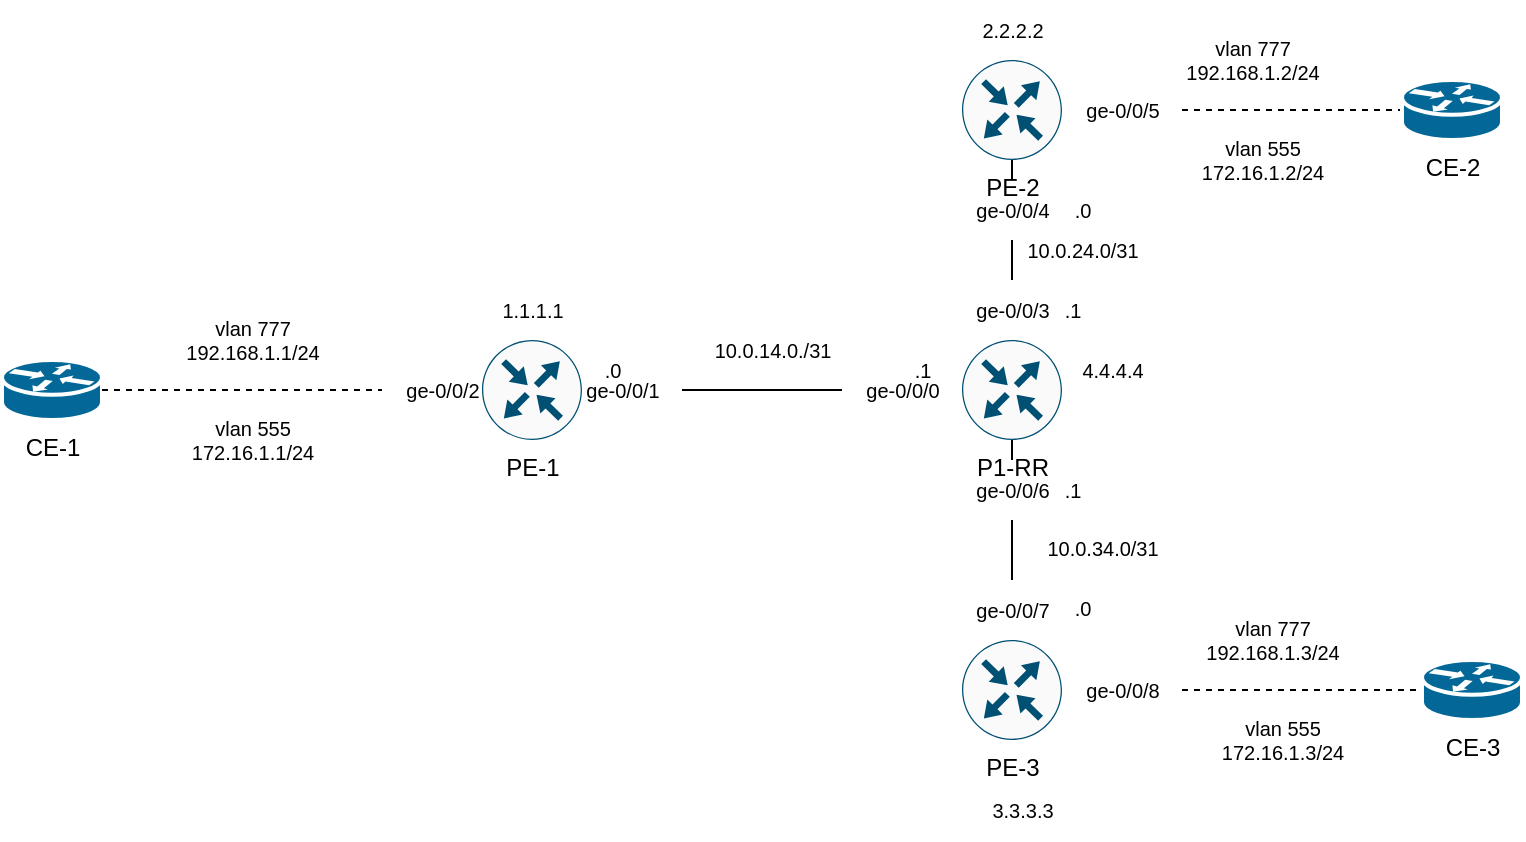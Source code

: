 <mxfile version="20.5.3" type="github">
  <diagram id="2Gvp9s0XhHdzNjSNC6kU" name="Страница 1">
    <mxGraphModel dx="1102" dy="614" grid="1" gridSize="10" guides="1" tooltips="1" connect="1" arrows="1" fold="1" page="1" pageScale="1" pageWidth="1169" pageHeight="827" math="0" shadow="0">
      <root>
        <mxCell id="0" />
        <mxCell id="1" parent="0" />
        <mxCell id="vkuwil8Yssh3UNzR4T3k-17" value="" style="rounded=0;orthogonalLoop=1;jettySize=auto;html=1;exitX=0.5;exitY=1;exitDx=0;exitDy=0;exitPerimeter=0;entryX=0.5;entryY=0;entryDx=0;entryDy=0;entryPerimeter=0;endArrow=none;endFill=0;startArrow=none;" edge="1" parent="1" source="vkuwil8Yssh3UNzR4T3k-26" target="vkuwil8Yssh3UNzR4T3k-12">
          <mxGeometry relative="1" as="geometry">
            <mxPoint x="705" y="360" as="sourcePoint" />
            <mxPoint x="705" y="460" as="targetPoint" />
          </mxGeometry>
        </mxCell>
        <mxCell id="vkuwil8Yssh3UNzR4T3k-12" value="&lt;font style=&quot;font-size: 10px;&quot;&gt;ge-0/0/7&lt;/font&gt;" style="text;html=1;align=center;verticalAlign=middle;resizable=0;points=[];autosize=1;strokeColor=none;fillColor=none;" vertex="1" parent="1">
          <mxGeometry x="675" y="430" width="60" height="30" as="geometry" />
        </mxCell>
        <mxCell id="geGut3hMDGgpKj2TkLmg-8" style="rounded=0;orthogonalLoop=1;jettySize=auto;html=1;exitX=0;exitY=0.5;exitDx=0;exitDy=0;exitPerimeter=0;entryX=1;entryY=0.5;entryDx=0;entryDy=0;entryPerimeter=0;startArrow=none;startFill=0;endArrow=none;endFill=0;" parent="1" source="vkuwil8Yssh3UNzR4T3k-10" target="geGut3hMDGgpKj2TkLmg-4" edge="1">
          <mxGeometry relative="1" as="geometry" />
        </mxCell>
        <mxCell id="geGut3hMDGgpKj2TkLmg-9" style="edgeStyle=orthogonalEdgeStyle;rounded=0;orthogonalLoop=1;jettySize=auto;html=1;exitX=0.5;exitY=0;exitDx=0;exitDy=0;exitPerimeter=0;entryX=0.5;entryY=1;entryDx=0;entryDy=0;entryPerimeter=0;endArrow=none;endFill=0;startArrow=none;" parent="1" source="vkuwil8Yssh3UNzR4T3k-15" target="geGut3hMDGgpKj2TkLmg-2" edge="1">
          <mxGeometry relative="1" as="geometry" />
        </mxCell>
        <mxCell id="geGut3hMDGgpKj2TkLmg-10" style="rounded=0;orthogonalLoop=1;jettySize=auto;html=1;exitX=0.5;exitY=1;exitDx=0;exitDy=0;exitPerimeter=0;entryX=0.5;entryY=0;entryDx=0;entryDy=0;entryPerimeter=0;endArrow=none;endFill=0;startArrow=none;" parent="1" source="vkuwil8Yssh3UNzR4T3k-12" target="geGut3hMDGgpKj2TkLmg-3" edge="1">
          <mxGeometry relative="1" as="geometry" />
        </mxCell>
        <mxCell id="geGut3hMDGgpKj2TkLmg-1" value="P1-RR" style="sketch=0;points=[[0.5,0,0],[1,0.5,0],[0.5,1,0],[0,0.5,0],[0.145,0.145,0],[0.856,0.145,0],[0.855,0.856,0],[0.145,0.855,0]];verticalLabelPosition=bottom;html=1;verticalAlign=top;aspect=fixed;align=center;pointerEvents=1;shape=mxgraph.cisco19.rect;prIcon=router;fillColor=#FAFAFA;strokeColor=#005073;" parent="1" vertex="1">
          <mxGeometry x="680" y="310" width="50" height="50" as="geometry" />
        </mxCell>
        <mxCell id="vkuwil8Yssh3UNzR4T3k-5" style="edgeStyle=orthogonalEdgeStyle;rounded=0;orthogonalLoop=1;jettySize=auto;html=1;dashed=1;endArrow=none;endFill=0;startArrow=none;" edge="1" parent="1" source="vkuwil8Yssh3UNzR4T3k-22" target="vkuwil8Yssh3UNzR4T3k-1">
          <mxGeometry relative="1" as="geometry" />
        </mxCell>
        <mxCell id="geGut3hMDGgpKj2TkLmg-2" value="PE-2" style="sketch=0;points=[[0.5,0,0],[1,0.5,0],[0.5,1,0],[0,0.5,0],[0.145,0.145,0],[0.856,0.145,0],[0.855,0.856,0],[0.145,0.855,0]];verticalLabelPosition=bottom;html=1;verticalAlign=top;aspect=fixed;align=center;pointerEvents=1;shape=mxgraph.cisco19.rect;prIcon=router;fillColor=#FAFAFA;strokeColor=#005073;" parent="1" vertex="1">
          <mxGeometry x="680" y="170" width="50" height="50" as="geometry" />
        </mxCell>
        <mxCell id="vkuwil8Yssh3UNzR4T3k-8" style="edgeStyle=orthogonalEdgeStyle;rounded=0;orthogonalLoop=1;jettySize=auto;html=1;exitX=1;exitY=0.5;exitDx=0;exitDy=0;exitPerimeter=0;entryX=0;entryY=0.5;entryDx=0;entryDy=0;entryPerimeter=0;dashed=1;endArrow=none;endFill=0;startArrow=none;" edge="1" parent="1" source="vkuwil8Yssh3UNzR4T3k-24" target="vkuwil8Yssh3UNzR4T3k-3">
          <mxGeometry relative="1" as="geometry" />
        </mxCell>
        <mxCell id="geGut3hMDGgpKj2TkLmg-3" value="PE-3" style="sketch=0;points=[[0.5,0,0],[1,0.5,0],[0.5,1,0],[0,0.5,0],[0.145,0.145,0],[0.856,0.145,0],[0.855,0.856,0],[0.145,0.855,0]];verticalLabelPosition=bottom;html=1;verticalAlign=top;aspect=fixed;align=center;pointerEvents=1;shape=mxgraph.cisco19.rect;prIcon=router;fillColor=#FAFAFA;strokeColor=#005073;" parent="1" vertex="1">
          <mxGeometry x="680" y="460" width="50" height="50" as="geometry" />
        </mxCell>
        <mxCell id="geGut3hMDGgpKj2TkLmg-4" value="PE-1" style="sketch=0;points=[[0.5,0,0],[1,0.5,0],[0.5,1,0],[0,0.5,0],[0.145,0.145,0],[0.856,0.145,0],[0.855,0.856,0],[0.145,0.855,0]];verticalLabelPosition=bottom;html=1;verticalAlign=top;aspect=fixed;align=center;pointerEvents=1;shape=mxgraph.cisco19.rect;prIcon=router;fillColor=#FAFAFA;strokeColor=#005073;" parent="1" vertex="1">
          <mxGeometry x="440" y="310" width="50" height="50" as="geometry" />
        </mxCell>
        <mxCell id="vkuwil8Yssh3UNzR4T3k-1" value="CE-2" style="shape=mxgraph.cisco.routers.router;sketch=0;html=1;pointerEvents=1;dashed=0;fillColor=#036897;strokeColor=#ffffff;strokeWidth=2;verticalLabelPosition=bottom;verticalAlign=top;align=center;outlineConnect=0;" vertex="1" parent="1">
          <mxGeometry x="900" y="180" width="50" height="30" as="geometry" />
        </mxCell>
        <mxCell id="vkuwil8Yssh3UNzR4T3k-2" value="CE-1" style="shape=mxgraph.cisco.routers.router;sketch=0;html=1;pointerEvents=1;dashed=0;fillColor=#036897;strokeColor=#ffffff;strokeWidth=2;verticalLabelPosition=bottom;verticalAlign=top;align=center;outlineConnect=0;" vertex="1" parent="1">
          <mxGeometry x="200" y="320" width="50" height="30" as="geometry" />
        </mxCell>
        <mxCell id="vkuwil8Yssh3UNzR4T3k-3" value="CE-3" style="shape=mxgraph.cisco.routers.router;sketch=0;html=1;pointerEvents=1;dashed=0;fillColor=#036897;strokeColor=#ffffff;strokeWidth=2;verticalLabelPosition=bottom;verticalAlign=top;align=center;outlineConnect=0;" vertex="1" parent="1">
          <mxGeometry x="910" y="470" width="50" height="30" as="geometry" />
        </mxCell>
        <mxCell id="vkuwil8Yssh3UNzR4T3k-13" value="&lt;font style=&quot;font-size: 10px;&quot;&gt;ge-0/0/3&lt;/font&gt;" style="text;html=1;align=center;verticalAlign=middle;resizable=0;points=[];autosize=1;strokeColor=none;fillColor=none;" vertex="1" parent="1">
          <mxGeometry x="675" y="280" width="60" height="30" as="geometry" />
        </mxCell>
        <mxCell id="vkuwil8Yssh3UNzR4T3k-15" value="&lt;font style=&quot;font-size: 10px;&quot;&gt;ge-0/0/4&lt;br&gt;&lt;/font&gt;" style="text;html=1;align=center;verticalAlign=middle;resizable=0;points=[];autosize=1;strokeColor=none;fillColor=none;" vertex="1" parent="1">
          <mxGeometry x="675" y="230" width="60" height="30" as="geometry" />
        </mxCell>
        <mxCell id="vkuwil8Yssh3UNzR4T3k-16" value="" style="edgeStyle=orthogonalEdgeStyle;rounded=0;orthogonalLoop=1;jettySize=auto;html=1;exitX=0.5;exitY=0;exitDx=0;exitDy=0;exitPerimeter=0;entryX=0.5;entryY=1;entryDx=0;entryDy=0;entryPerimeter=0;endArrow=none;endFill=0;startArrow=none;" edge="1" parent="1" source="vkuwil8Yssh3UNzR4T3k-13" target="vkuwil8Yssh3UNzR4T3k-15">
          <mxGeometry relative="1" as="geometry">
            <mxPoint x="705" y="280" as="sourcePoint" />
            <mxPoint x="705" y="220" as="targetPoint" />
          </mxGeometry>
        </mxCell>
        <mxCell id="vkuwil8Yssh3UNzR4T3k-18" value="" style="rounded=0;orthogonalLoop=1;jettySize=auto;html=1;exitX=0;exitY=0.5;exitDx=0;exitDy=0;exitPerimeter=0;entryX=1;entryY=0.5;entryDx=0;entryDy=0;entryPerimeter=0;startArrow=none;startFill=0;endArrow=none;endFill=0;" edge="1" parent="1" source="geGut3hMDGgpKj2TkLmg-1" target="vkuwil8Yssh3UNzR4T3k-9">
          <mxGeometry relative="1" as="geometry">
            <mxPoint x="680" y="335" as="sourcePoint" />
            <mxPoint x="500" y="335" as="targetPoint" />
          </mxGeometry>
        </mxCell>
        <mxCell id="vkuwil8Yssh3UNzR4T3k-9" value="&lt;font style=&quot;font-size: 10px;&quot;&gt;ge-0/0/0&lt;/font&gt;" style="text;html=1;align=center;verticalAlign=middle;resizable=0;points=[];autosize=1;strokeColor=none;fillColor=none;" vertex="1" parent="1">
          <mxGeometry x="620" y="320" width="60" height="30" as="geometry" />
        </mxCell>
        <mxCell id="vkuwil8Yssh3UNzR4T3k-19" value="" style="rounded=0;orthogonalLoop=1;jettySize=auto;html=1;exitX=0;exitY=0.5;exitDx=0;exitDy=0;exitPerimeter=0;entryX=1;entryY=0.5;entryDx=0;entryDy=0;entryPerimeter=0;startArrow=none;startFill=0;endArrow=none;endFill=0;" edge="1" parent="1" source="vkuwil8Yssh3UNzR4T3k-9" target="vkuwil8Yssh3UNzR4T3k-10">
          <mxGeometry relative="1" as="geometry">
            <mxPoint x="620" y="335" as="sourcePoint" />
            <mxPoint x="500" y="335" as="targetPoint" />
          </mxGeometry>
        </mxCell>
        <mxCell id="vkuwil8Yssh3UNzR4T3k-10" value="&lt;font style=&quot;font-size: 10px;&quot;&gt;ge-0/0/1&lt;/font&gt;" style="text;html=1;align=center;verticalAlign=middle;resizable=0;points=[];autosize=1;strokeColor=none;fillColor=none;" vertex="1" parent="1">
          <mxGeometry x="480" y="320" width="60" height="30" as="geometry" />
        </mxCell>
        <mxCell id="vkuwil8Yssh3UNzR4T3k-20" value="&lt;font style=&quot;font-size: 10px;&quot;&gt;ge-0/0/2&lt;/font&gt;" style="text;html=1;align=center;verticalAlign=middle;resizable=0;points=[];autosize=1;strokeColor=none;fillColor=none;" vertex="1" parent="1">
          <mxGeometry x="390" y="320" width="60" height="30" as="geometry" />
        </mxCell>
        <mxCell id="vkuwil8Yssh3UNzR4T3k-21" value="" style="edgeStyle=orthogonalEdgeStyle;rounded=0;orthogonalLoop=1;jettySize=auto;html=1;entryX=0;entryY=0.5;entryDx=0;entryDy=0;entryPerimeter=0;endArrow=none;endFill=0;dashed=1;" edge="1" parent="1" source="vkuwil8Yssh3UNzR4T3k-2" target="vkuwil8Yssh3UNzR4T3k-20">
          <mxGeometry relative="1" as="geometry">
            <mxPoint x="250" y="335" as="sourcePoint" />
            <mxPoint x="450" y="335" as="targetPoint" />
          </mxGeometry>
        </mxCell>
        <mxCell id="vkuwil8Yssh3UNzR4T3k-22" value="&lt;font style=&quot;font-size: 10px;&quot;&gt;ge-0/0/5&lt;/font&gt;" style="text;html=1;align=center;verticalAlign=middle;resizable=0;points=[];autosize=1;strokeColor=none;fillColor=none;" vertex="1" parent="1">
          <mxGeometry x="730" y="180" width="60" height="30" as="geometry" />
        </mxCell>
        <mxCell id="vkuwil8Yssh3UNzR4T3k-24" value="&lt;font style=&quot;font-size: 10px;&quot;&gt;ge-0/0/8&lt;/font&gt;" style="text;html=1;align=center;verticalAlign=middle;resizable=0;points=[];autosize=1;strokeColor=none;fillColor=none;" vertex="1" parent="1">
          <mxGeometry x="730" y="470" width="60" height="30" as="geometry" />
        </mxCell>
        <mxCell id="vkuwil8Yssh3UNzR4T3k-25" value="" style="edgeStyle=orthogonalEdgeStyle;rounded=0;orthogonalLoop=1;jettySize=auto;html=1;exitX=1;exitY=0.5;exitDx=0;exitDy=0;exitPerimeter=0;entryX=0;entryY=0.5;entryDx=0;entryDy=0;entryPerimeter=0;dashed=1;endArrow=none;endFill=0;" edge="1" parent="1" source="geGut3hMDGgpKj2TkLmg-3" target="vkuwil8Yssh3UNzR4T3k-24">
          <mxGeometry relative="1" as="geometry">
            <mxPoint x="730" y="485" as="sourcePoint" />
            <mxPoint x="910" y="485" as="targetPoint" />
          </mxGeometry>
        </mxCell>
        <mxCell id="vkuwil8Yssh3UNzR4T3k-26" value="&lt;font style=&quot;font-size: 10px;&quot;&gt;ge-0/0/6&lt;/font&gt;" style="text;html=1;align=center;verticalAlign=middle;resizable=0;points=[];autosize=1;strokeColor=none;fillColor=none;" vertex="1" parent="1">
          <mxGeometry x="675" y="370" width="60" height="30" as="geometry" />
        </mxCell>
        <mxCell id="vkuwil8Yssh3UNzR4T3k-27" value="" style="rounded=0;orthogonalLoop=1;jettySize=auto;html=1;exitX=0.5;exitY=1;exitDx=0;exitDy=0;exitPerimeter=0;entryX=0.5;entryY=0;entryDx=0;entryDy=0;entryPerimeter=0;endArrow=none;endFill=0;" edge="1" parent="1" source="geGut3hMDGgpKj2TkLmg-1" target="vkuwil8Yssh3UNzR4T3k-26">
          <mxGeometry relative="1" as="geometry">
            <mxPoint x="705" y="360" as="sourcePoint" />
            <mxPoint x="705" y="430" as="targetPoint" />
          </mxGeometry>
        </mxCell>
        <mxCell id="vkuwil8Yssh3UNzR4T3k-28" value="1.1.1.1" style="text;html=1;align=center;verticalAlign=middle;resizable=0;points=[];autosize=1;strokeColor=none;fillColor=none;fontSize=10;" vertex="1" parent="1">
          <mxGeometry x="440" y="280" width="50" height="30" as="geometry" />
        </mxCell>
        <mxCell id="vkuwil8Yssh3UNzR4T3k-29" value="2.2.2.2" style="text;html=1;align=center;verticalAlign=middle;resizable=0;points=[];autosize=1;strokeColor=none;fillColor=none;fontSize=10;" vertex="1" parent="1">
          <mxGeometry x="680" y="140" width="50" height="30" as="geometry" />
        </mxCell>
        <mxCell id="vkuwil8Yssh3UNzR4T3k-30" value="3.3.3.3" style="text;html=1;align=center;verticalAlign=middle;resizable=0;points=[];autosize=1;strokeColor=none;fillColor=none;fontSize=10;" vertex="1" parent="1">
          <mxGeometry x="685" y="530" width="50" height="30" as="geometry" />
        </mxCell>
        <mxCell id="vkuwil8Yssh3UNzR4T3k-31" value="4.4.4.4" style="text;html=1;align=center;verticalAlign=middle;resizable=0;points=[];autosize=1;strokeColor=none;fillColor=none;fontSize=10;" vertex="1" parent="1">
          <mxGeometry x="730" y="310" width="50" height="30" as="geometry" />
        </mxCell>
        <mxCell id="vkuwil8Yssh3UNzR4T3k-33" value="10.0.24.0/31" style="text;html=1;align=center;verticalAlign=middle;resizable=0;points=[];autosize=1;strokeColor=none;fillColor=none;fontSize=10;" vertex="1" parent="1">
          <mxGeometry x="700" y="250" width="80" height="30" as="geometry" />
        </mxCell>
        <mxCell id="vkuwil8Yssh3UNzR4T3k-34" value="10.0.34.0/31" style="text;html=1;align=center;verticalAlign=middle;resizable=0;points=[];autosize=1;strokeColor=none;fillColor=none;fontSize=10;" vertex="1" parent="1">
          <mxGeometry x="710" y="399" width="80" height="30" as="geometry" />
        </mxCell>
        <mxCell id="vkuwil8Yssh3UNzR4T3k-36" value="10.0.14.0./31" style="text;html=1;align=center;verticalAlign=middle;resizable=0;points=[];autosize=1;strokeColor=none;fillColor=none;fontSize=10;" vertex="1" parent="1">
          <mxGeometry x="544.5" y="300" width="80" height="30" as="geometry" />
        </mxCell>
        <mxCell id="vkuwil8Yssh3UNzR4T3k-37" value=".0" style="text;html=1;align=center;verticalAlign=middle;resizable=0;points=[];autosize=1;strokeColor=none;fillColor=none;fontSize=10;" vertex="1" parent="1">
          <mxGeometry x="490" y="310" width="30" height="30" as="geometry" />
        </mxCell>
        <mxCell id="vkuwil8Yssh3UNzR4T3k-38" value=".0" style="text;html=1;align=center;verticalAlign=middle;resizable=0;points=[];autosize=1;strokeColor=none;fillColor=none;fontSize=10;" vertex="1" parent="1">
          <mxGeometry x="725" y="230" width="30" height="30" as="geometry" />
        </mxCell>
        <mxCell id="vkuwil8Yssh3UNzR4T3k-39" value=".0" style="text;html=1;align=center;verticalAlign=middle;resizable=0;points=[];autosize=1;strokeColor=none;fillColor=none;fontSize=10;" vertex="1" parent="1">
          <mxGeometry x="725" y="429" width="30" height="30" as="geometry" />
        </mxCell>
        <mxCell id="vkuwil8Yssh3UNzR4T3k-40" value=".1" style="text;html=1;align=center;verticalAlign=middle;resizable=0;points=[];autosize=1;strokeColor=none;fillColor=none;fontSize=10;" vertex="1" parent="1">
          <mxGeometry x="645" y="310" width="30" height="30" as="geometry" />
        </mxCell>
        <mxCell id="vkuwil8Yssh3UNzR4T3k-41" value=".1" style="text;html=1;align=center;verticalAlign=middle;resizable=0;points=[];autosize=1;strokeColor=none;fillColor=none;fontSize=10;" vertex="1" parent="1">
          <mxGeometry x="720" y="370" width="30" height="30" as="geometry" />
        </mxCell>
        <mxCell id="vkuwil8Yssh3UNzR4T3k-42" value=".1" style="text;html=1;align=center;verticalAlign=middle;resizable=0;points=[];autosize=1;strokeColor=none;fillColor=none;fontSize=10;" vertex="1" parent="1">
          <mxGeometry x="720" y="280" width="30" height="30" as="geometry" />
        </mxCell>
        <mxCell id="vkuwil8Yssh3UNzR4T3k-45" value="vlan 777&lt;br&gt;192.168.1.2/24" style="text;html=1;align=center;verticalAlign=middle;resizable=0;points=[];autosize=1;strokeColor=none;fillColor=none;fontSize=10;" vertex="1" parent="1">
          <mxGeometry x="780" y="150" width="90" height="40" as="geometry" />
        </mxCell>
        <mxCell id="vkuwil8Yssh3UNzR4T3k-46" value="vlan 777&lt;br&gt;192.168.1.3/24" style="text;html=1;align=center;verticalAlign=middle;resizable=0;points=[];autosize=1;strokeColor=none;fillColor=none;fontSize=10;" vertex="1" parent="1">
          <mxGeometry x="790" y="440" width="90" height="40" as="geometry" />
        </mxCell>
        <mxCell id="vkuwil8Yssh3UNzR4T3k-47" value="vlan 777&lt;br&gt;192.168.1.1/24" style="text;html=1;align=center;verticalAlign=middle;resizable=0;points=[];autosize=1;strokeColor=none;fillColor=none;fontSize=10;" vertex="1" parent="1">
          <mxGeometry x="280" y="290" width="90" height="40" as="geometry" />
        </mxCell>
        <mxCell id="vkuwil8Yssh3UNzR4T3k-48" value="vlan 555&lt;br&gt;172.16.1.1/24" style="text;html=1;align=center;verticalAlign=middle;resizable=0;points=[];autosize=1;strokeColor=none;fillColor=none;fontSize=10;" vertex="1" parent="1">
          <mxGeometry x="285" y="340" width="80" height="40" as="geometry" />
        </mxCell>
        <mxCell id="vkuwil8Yssh3UNzR4T3k-49" value="vlan 555&lt;br&gt;172.16.1.3/24" style="text;html=1;align=center;verticalAlign=middle;resizable=0;points=[];autosize=1;strokeColor=none;fillColor=none;fontSize=10;" vertex="1" parent="1">
          <mxGeometry x="800" y="490" width="80" height="40" as="geometry" />
        </mxCell>
        <mxCell id="vkuwil8Yssh3UNzR4T3k-50" value="vlan 555&lt;br&gt;172.16.1.2/24" style="text;html=1;align=center;verticalAlign=middle;resizable=0;points=[];autosize=1;strokeColor=none;fillColor=none;fontSize=10;" vertex="1" parent="1">
          <mxGeometry x="790" y="200" width="80" height="40" as="geometry" />
        </mxCell>
      </root>
    </mxGraphModel>
  </diagram>
</mxfile>
